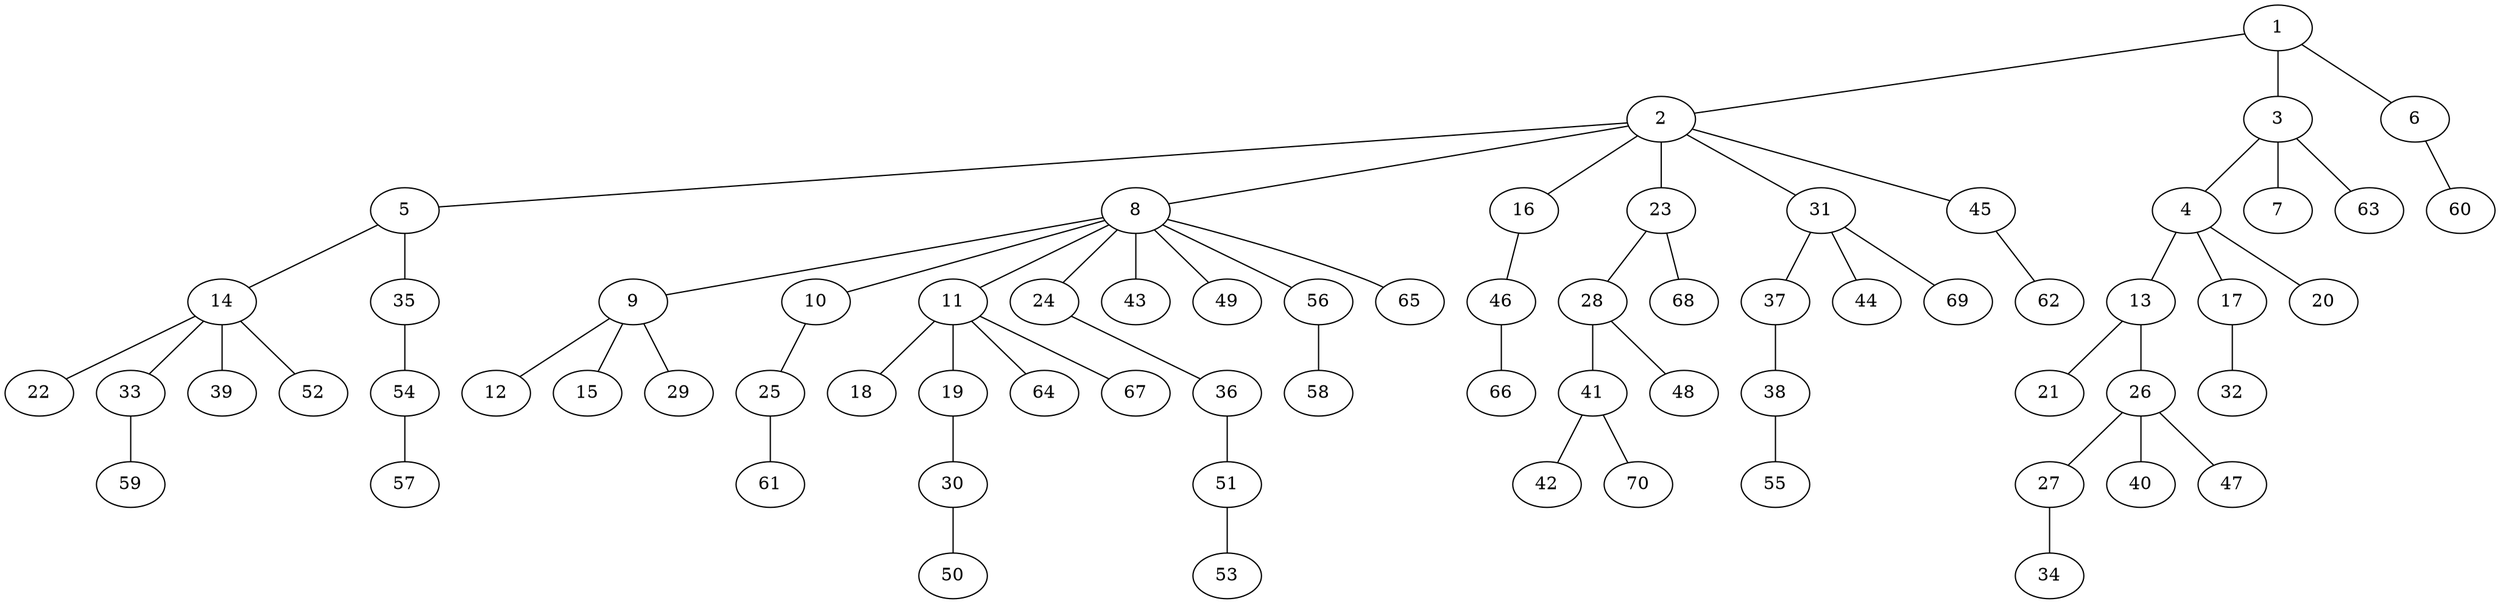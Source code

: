 graph graphname {1--2
1--3
1--6
2--5
2--8
2--16
2--23
2--31
2--45
3--4
3--7
3--63
4--13
4--17
4--20
5--14
5--35
6--60
8--9
8--10
8--11
8--24
8--43
8--49
8--56
8--65
9--12
9--15
9--29
10--25
11--18
11--19
11--64
11--67
13--21
13--26
14--22
14--33
14--39
14--52
16--46
17--32
19--30
23--28
23--68
24--36
25--61
26--27
26--40
26--47
27--34
28--41
28--48
30--50
31--37
31--44
31--69
33--59
35--54
36--51
37--38
38--55
41--42
41--70
45--62
46--66
51--53
54--57
56--58
}